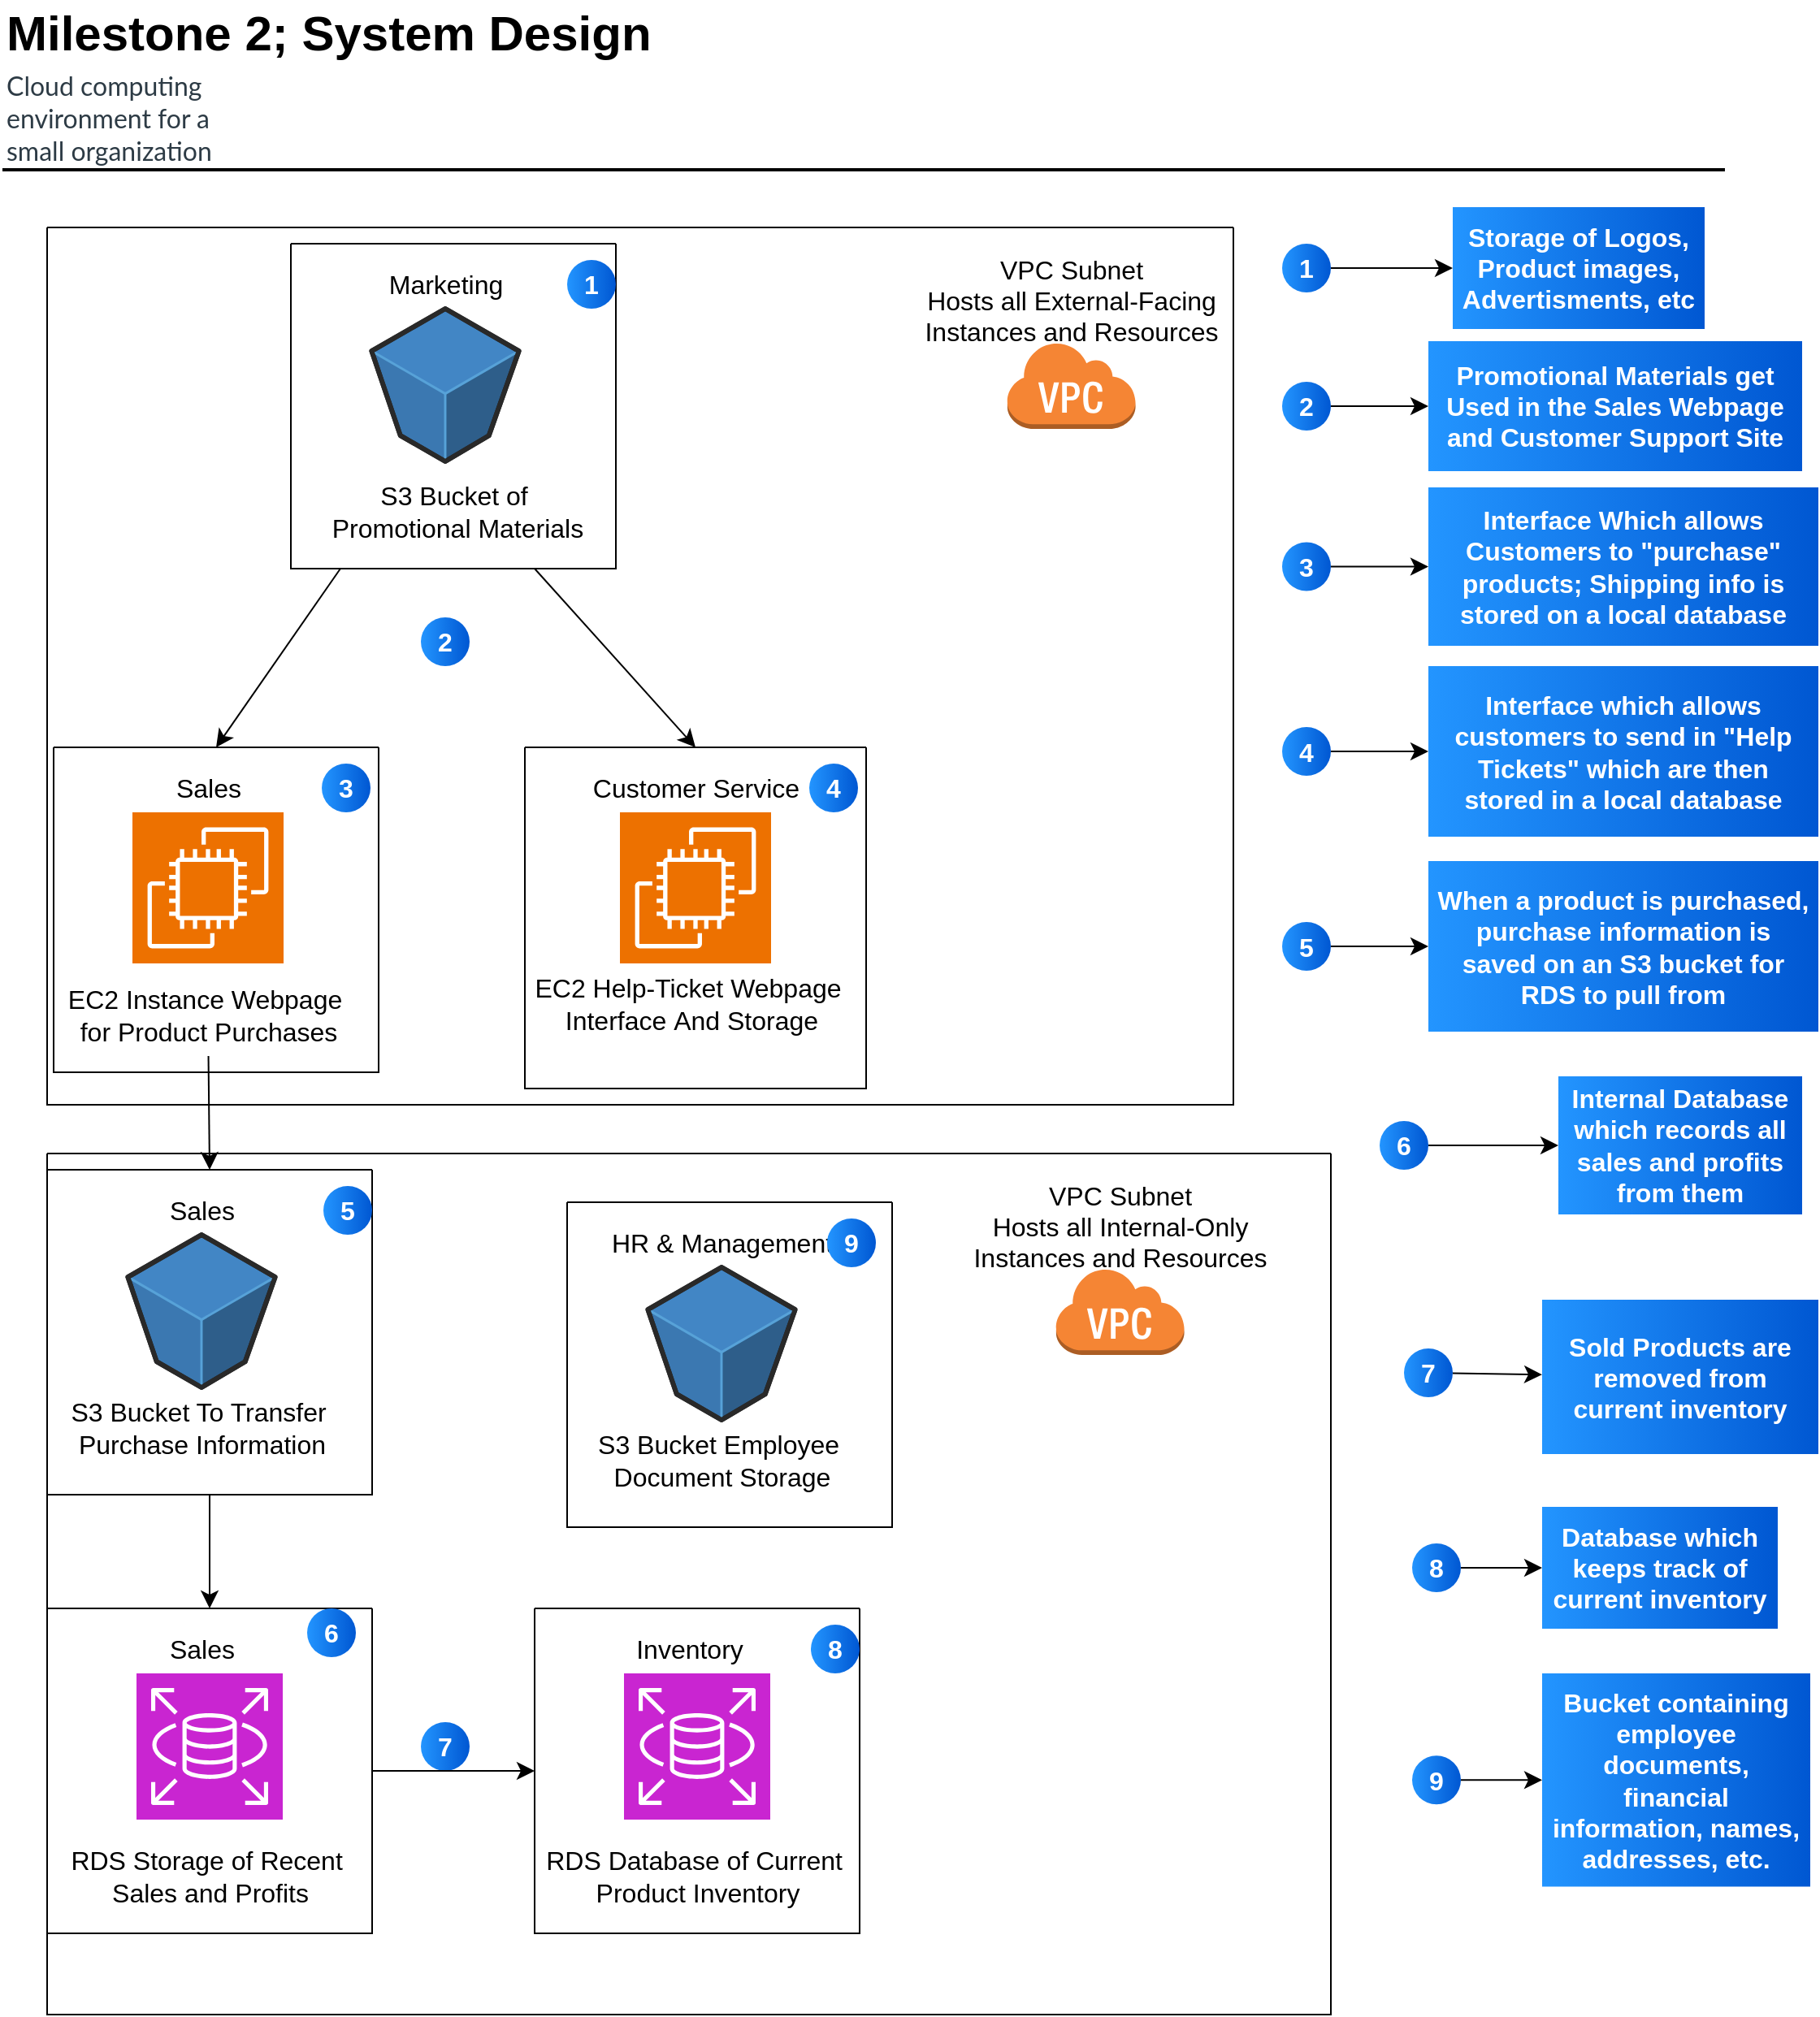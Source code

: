<mxfile version="24.7.6">
  <diagram id="Ht1M8jgEwFfnCIfOTk4-" name="Page-1">
    <mxGraphModel dx="867" dy="514" grid="1" gridSize="10" guides="1" tooltips="1" connect="1" arrows="1" fold="1" page="1" pageScale="1" pageWidth="1169" pageHeight="827" math="0" shadow="0">
      <root>
        <mxCell id="0" />
        <mxCell id="1" parent="0" />
        <mxCell id="-QjtrjUzRDEMRZ5MF8oH-47" value="Milestone 2; System Design" style="text;html=1;resizable=0;points=[];autosize=1;align=left;verticalAlign=top;spacingTop=-4;fontSize=30;fontStyle=1" parent="1" vertex="1">
          <mxGeometry x="52.5" y="40" width="400" height="40" as="geometry" />
        </mxCell>
        <mxCell id="-QjtrjUzRDEMRZ5MF8oH-48" value="&lt;span style=&quot;color: rgb(45, 59, 69); font-family: &amp;quot;Lato Extended&amp;quot;, Lato, &amp;quot;Helvetica Neue&amp;quot;, Helvetica, Arial, sans-serif; text-wrap: wrap; background-color: rgb(255, 255, 255);&quot;&gt;Cloud computing environment for a small&amp;nbsp;&lt;/span&gt;&lt;span style=&quot;background-color: rgb(255, 255, 255); color: rgb(45, 59, 69); font-family: &amp;quot;Lato Extended&amp;quot;, Lato, &amp;quot;Helvetica Neue&amp;quot;, Helvetica, Arial, sans-serif; text-wrap: wrap;&quot;&gt;organization&lt;/span&gt;" style="text;html=1;resizable=0;points=[];autosize=1;align=left;verticalAlign=top;spacingTop=-4;fontSize=16;" parent="1" vertex="1">
          <mxGeometry x="52.5" y="80" width="410" height="30" as="geometry" />
        </mxCell>
        <mxCell id="SCVMTBWpLvtzJIhz15lM-1" value="" style="line;strokeWidth=2;html=1;fontSize=14;" parent="1" vertex="1">
          <mxGeometry x="52.5" y="139.5" width="1060" height="10" as="geometry" />
        </mxCell>
        <mxCell id="WjiTVwTJicyw8HLRP1PZ-48" style="edgeStyle=none;curved=1;rounded=0;orthogonalLoop=1;jettySize=auto;html=1;entryX=0.5;entryY=0;entryDx=0;entryDy=0;fontSize=12;startSize=8;endSize=8;" edge="1" parent="1" source="WjiTVwTJicyw8HLRP1PZ-30" target="WjiTVwTJicyw8HLRP1PZ-4">
          <mxGeometry relative="1" as="geometry" />
        </mxCell>
        <mxCell id="WjiTVwTJicyw8HLRP1PZ-50" style="edgeStyle=none;curved=1;rounded=0;orthogonalLoop=1;jettySize=auto;html=1;exitX=0.75;exitY=1;exitDx=0;exitDy=0;entryX=0.5;entryY=0;entryDx=0;entryDy=0;fontSize=12;startSize=8;endSize=8;" edge="1" parent="1" source="WjiTVwTJicyw8HLRP1PZ-30" target="WjiTVwTJicyw8HLRP1PZ-8">
          <mxGeometry relative="1" as="geometry" />
        </mxCell>
        <mxCell id="WjiTVwTJicyw8HLRP1PZ-30" value="" style="swimlane;startSize=0;" vertex="1" parent="1">
          <mxGeometry x="230" y="190" width="200" height="200" as="geometry">
            <mxRectangle x="70" y="170" width="50" height="40" as="alternateBounds" />
          </mxGeometry>
        </mxCell>
        <mxCell id="WjiTVwTJicyw8HLRP1PZ-31" value="Marketing" style="text;html=1;align=center;verticalAlign=middle;resizable=0;points=[];autosize=1;strokeColor=none;fillColor=none;fontSize=16;" vertex="1" parent="WjiTVwTJicyw8HLRP1PZ-30">
          <mxGeometry x="50" y="10" width="90" height="30" as="geometry" />
        </mxCell>
        <mxCell id="WjiTVwTJicyw8HLRP1PZ-32" value="S3 Bucket of&lt;div&gt;&amp;nbsp;Promotional&amp;nbsp;&lt;span style=&quot;background-color: initial;&quot;&gt;Materials&lt;/span&gt;&lt;/div&gt;" style="text;html=1;align=center;verticalAlign=middle;resizable=0;points=[];autosize=1;strokeColor=none;fillColor=none;fontSize=16;" vertex="1" parent="WjiTVwTJicyw8HLRP1PZ-30">
          <mxGeometry x="10" y="140" width="180" height="50" as="geometry" />
        </mxCell>
        <mxCell id="WjiTVwTJicyw8HLRP1PZ-33" value="" style="verticalLabelPosition=bottom;html=1;verticalAlign=top;strokeWidth=1;align=center;outlineConnect=0;dashed=0;outlineConnect=0;shape=mxgraph.aws3d.s3Bucket;fillColor=#4286c5;strokeColor=#57A2D8;aspect=fixed;" vertex="1" parent="WjiTVwTJicyw8HLRP1PZ-30">
          <mxGeometry x="49.69" y="40" width="90.61" height="94" as="geometry" />
        </mxCell>
        <mxCell id="WjiTVwTJicyw8HLRP1PZ-38" value="" style="swimlane;startSize=0;" vertex="1" parent="1">
          <mxGeometry x="80" y="750" width="790" height="530" as="geometry" />
        </mxCell>
        <mxCell id="WjiTVwTJicyw8HLRP1PZ-40" value="VPC Subnet&lt;div&gt;Hosts all Internal-Only&lt;/div&gt;&lt;div&gt;Instances and Resources&lt;/div&gt;" style="text;html=1;align=center;verticalAlign=middle;resizable=0;points=[];autosize=1;strokeColor=none;fillColor=none;fontSize=16;" vertex="1" parent="WjiTVwTJicyw8HLRP1PZ-38">
          <mxGeometry x="560" y="10" width="200" height="70" as="geometry" />
        </mxCell>
        <mxCell id="WjiTVwTJicyw8HLRP1PZ-41" value="" style="outlineConnect=0;dashed=0;verticalLabelPosition=bottom;verticalAlign=top;align=center;html=1;shape=mxgraph.aws3.virtual_private_cloud;fillColor=#F58534;gradientColor=none;" vertex="1" parent="WjiTVwTJicyw8HLRP1PZ-38">
          <mxGeometry x="620.25" y="70" width="79.5" height="54" as="geometry" />
        </mxCell>
        <mxCell id="WjiTVwTJicyw8HLRP1PZ-60" value="7" style="ellipse;whiteSpace=wrap;html=1;aspect=fixed;rotation=0;gradientColor=#0057D2;strokeColor=none;gradientDirection=east;fillColor=#2395FF;rounded=0;pointerEvents=0;fontFamily=Helvetica;fontSize=16;fontColor=#FFFFFF;spacingTop=4;spacingBottom=4;spacingLeft=4;spacingRight=4;points=[];fontStyle=1" vertex="1" parent="WjiTVwTJicyw8HLRP1PZ-38">
          <mxGeometry x="230" y="350" width="30" height="30" as="geometry" />
        </mxCell>
        <mxCell id="WjiTVwTJicyw8HLRP1PZ-21" value="" style="swimlane;startSize=0;" vertex="1" parent="WjiTVwTJicyw8HLRP1PZ-38">
          <mxGeometry y="280" width="200" height="200" as="geometry">
            <mxRectangle x="70" y="170" width="50" height="40" as="alternateBounds" />
          </mxGeometry>
        </mxCell>
        <mxCell id="WjiTVwTJicyw8HLRP1PZ-22" value="Sales" style="text;html=1;align=center;verticalAlign=middle;resizable=0;points=[];autosize=1;strokeColor=none;fillColor=none;fontSize=16;" vertex="1" parent="WjiTVwTJicyw8HLRP1PZ-21">
          <mxGeometry x="65" y="10" width="60" height="30" as="geometry" />
        </mxCell>
        <mxCell id="WjiTVwTJicyw8HLRP1PZ-23" value="RDS Storage of Recent&amp;nbsp;&lt;div&gt;Sales and Profits&lt;/div&gt;" style="text;html=1;align=center;verticalAlign=middle;resizable=0;points=[];autosize=1;strokeColor=none;fillColor=none;fontSize=16;" vertex="1" parent="WjiTVwTJicyw8HLRP1PZ-21">
          <mxGeometry y="140" width="200" height="50" as="geometry" />
        </mxCell>
        <mxCell id="WjiTVwTJicyw8HLRP1PZ-34" value="" style="sketch=0;points=[[0,0,0],[0.25,0,0],[0.5,0,0],[0.75,0,0],[1,0,0],[0,1,0],[0.25,1,0],[0.5,1,0],[0.75,1,0],[1,1,0],[0,0.25,0],[0,0.5,0],[0,0.75,0],[1,0.25,0],[1,0.5,0],[1,0.75,0]];outlineConnect=0;fontColor=#232F3E;fillColor=#C925D1;strokeColor=#ffffff;dashed=0;verticalLabelPosition=bottom;verticalAlign=top;align=center;html=1;fontSize=12;fontStyle=0;aspect=fixed;shape=mxgraph.aws4.resourceIcon;resIcon=mxgraph.aws4.rds;" vertex="1" parent="WjiTVwTJicyw8HLRP1PZ-21">
          <mxGeometry x="55" y="40" width="90" height="90" as="geometry" />
        </mxCell>
        <mxCell id="WjiTVwTJicyw8HLRP1PZ-59" value="6" style="ellipse;whiteSpace=wrap;html=1;aspect=fixed;rotation=0;gradientColor=#0057D2;strokeColor=none;gradientDirection=east;fillColor=#2395FF;rounded=0;pointerEvents=0;fontFamily=Helvetica;fontSize=16;fontColor=#FFFFFF;spacingTop=4;spacingBottom=4;spacingLeft=4;spacingRight=4;points=[];fontStyle=1" vertex="1" parent="WjiTVwTJicyw8HLRP1PZ-21">
          <mxGeometry x="160" width="30" height="30" as="geometry" />
        </mxCell>
        <mxCell id="WjiTVwTJicyw8HLRP1PZ-17" value="" style="swimlane;startSize=0;" vertex="1" parent="WjiTVwTJicyw8HLRP1PZ-38">
          <mxGeometry x="300" y="280" width="200" height="200" as="geometry">
            <mxRectangle x="330" y="420" width="50" height="40" as="alternateBounds" />
          </mxGeometry>
        </mxCell>
        <mxCell id="WjiTVwTJicyw8HLRP1PZ-18" value="Inventory" style="text;html=1;align=center;verticalAlign=middle;resizable=0;points=[];autosize=1;strokeColor=none;fillColor=none;fontSize=16;" vertex="1" parent="WjiTVwTJicyw8HLRP1PZ-17">
          <mxGeometry x="50" y="10" width="90" height="30" as="geometry" />
        </mxCell>
        <mxCell id="WjiTVwTJicyw8HLRP1PZ-19" value="RDS Database of Current&amp;nbsp;&lt;div&gt;Product Inventory&lt;/div&gt;" style="text;html=1;align=center;verticalAlign=middle;resizable=0;points=[];autosize=1;strokeColor=none;fillColor=none;fontSize=16;" vertex="1" parent="WjiTVwTJicyw8HLRP1PZ-17">
          <mxGeometry x="-5" y="140" width="210" height="50" as="geometry" />
        </mxCell>
        <mxCell id="WjiTVwTJicyw8HLRP1PZ-36" value="" style="sketch=0;points=[[0,0,0],[0.25,0,0],[0.5,0,0],[0.75,0,0],[1,0,0],[0,1,0],[0.25,1,0],[0.5,1,0],[0.75,1,0],[1,1,0],[0,0.25,0],[0,0.5,0],[0,0.75,0],[1,0.25,0],[1,0.5,0],[1,0.75,0]];outlineConnect=0;fontColor=#232F3E;fillColor=#C925D1;strokeColor=#ffffff;dashed=0;verticalLabelPosition=bottom;verticalAlign=top;align=center;html=1;fontSize=12;fontStyle=0;aspect=fixed;shape=mxgraph.aws4.resourceIcon;resIcon=mxgraph.aws4.rds;" vertex="1" parent="WjiTVwTJicyw8HLRP1PZ-17">
          <mxGeometry x="55" y="40" width="90" height="90" as="geometry" />
        </mxCell>
        <mxCell id="WjiTVwTJicyw8HLRP1PZ-61" value="8" style="ellipse;whiteSpace=wrap;html=1;aspect=fixed;rotation=0;gradientColor=#0057D2;strokeColor=none;gradientDirection=east;fillColor=#2395FF;rounded=0;pointerEvents=0;fontFamily=Helvetica;fontSize=16;fontColor=#FFFFFF;spacingTop=4;spacingBottom=4;spacingLeft=4;spacingRight=4;points=[];fontStyle=1" vertex="1" parent="WjiTVwTJicyw8HLRP1PZ-17">
          <mxGeometry x="170" y="10" width="30" height="30" as="geometry" />
        </mxCell>
        <mxCell id="WjiTVwTJicyw8HLRP1PZ-47" style="edgeStyle=none;curved=1;rounded=0;orthogonalLoop=1;jettySize=auto;html=1;exitX=1;exitY=0.5;exitDx=0;exitDy=0;entryX=0;entryY=0.5;entryDx=0;entryDy=0;fontSize=12;startSize=8;endSize=8;" edge="1" parent="WjiTVwTJicyw8HLRP1PZ-38" source="WjiTVwTJicyw8HLRP1PZ-21" target="WjiTVwTJicyw8HLRP1PZ-17">
          <mxGeometry relative="1" as="geometry" />
        </mxCell>
        <mxCell id="WjiTVwTJicyw8HLRP1PZ-13" value="" style="swimlane;startSize=0;" vertex="1" parent="WjiTVwTJicyw8HLRP1PZ-38">
          <mxGeometry x="320" y="30" width="200" height="200" as="geometry">
            <mxRectangle x="70" y="170" width="50" height="40" as="alternateBounds" />
          </mxGeometry>
        </mxCell>
        <mxCell id="WjiTVwTJicyw8HLRP1PZ-14" value="HR &amp;amp; Management" style="text;html=1;align=center;verticalAlign=middle;resizable=0;points=[];autosize=1;strokeColor=none;fillColor=none;fontSize=16;" vertex="1" parent="WjiTVwTJicyw8HLRP1PZ-13">
          <mxGeometry x="15" y="10" width="160" height="30" as="geometry" />
        </mxCell>
        <mxCell id="WjiTVwTJicyw8HLRP1PZ-15" value="S3 Bucket Employee&amp;nbsp;&lt;div&gt;Document Storage&lt;/div&gt;" style="text;html=1;align=center;verticalAlign=middle;resizable=0;points=[];autosize=1;strokeColor=none;fillColor=none;fontSize=16;" vertex="1" parent="WjiTVwTJicyw8HLRP1PZ-13">
          <mxGeometry x="5" y="134" width="180" height="50" as="geometry" />
        </mxCell>
        <mxCell id="WjiTVwTJicyw8HLRP1PZ-16" value="" style="verticalLabelPosition=bottom;html=1;verticalAlign=top;strokeWidth=1;align=center;outlineConnect=0;dashed=0;outlineConnect=0;shape=mxgraph.aws3d.s3Bucket;fillColor=#4286c5;strokeColor=#57A2D8;aspect=fixed;" vertex="1" parent="WjiTVwTJicyw8HLRP1PZ-13">
          <mxGeometry x="49.69" y="40" width="90.61" height="94" as="geometry" />
        </mxCell>
        <mxCell id="WjiTVwTJicyw8HLRP1PZ-62" value="9" style="ellipse;whiteSpace=wrap;html=1;aspect=fixed;rotation=0;gradientColor=#0057D2;strokeColor=none;gradientDirection=east;fillColor=#2395FF;rounded=0;pointerEvents=0;fontFamily=Helvetica;fontSize=16;fontColor=#FFFFFF;spacingTop=4;spacingBottom=4;spacingLeft=4;spacingRight=4;points=[];fontStyle=1" vertex="1" parent="WjiTVwTJicyw8HLRP1PZ-13">
          <mxGeometry x="160" y="10" width="30" height="30" as="geometry" />
        </mxCell>
        <mxCell id="WjiTVwTJicyw8HLRP1PZ-97" value="" style="swimlane;startSize=0;" vertex="1" parent="WjiTVwTJicyw8HLRP1PZ-38">
          <mxGeometry y="10" width="200" height="200" as="geometry">
            <mxRectangle x="70" y="170" width="50" height="40" as="alternateBounds" />
          </mxGeometry>
        </mxCell>
        <mxCell id="WjiTVwTJicyw8HLRP1PZ-98" value="Sales" style="text;html=1;align=center;verticalAlign=middle;resizable=0;points=[];autosize=1;strokeColor=none;fillColor=none;fontSize=16;" vertex="1" parent="WjiTVwTJicyw8HLRP1PZ-97">
          <mxGeometry x="65" y="10" width="60" height="30" as="geometry" />
        </mxCell>
        <mxCell id="WjiTVwTJicyw8HLRP1PZ-99" value="S3 Bucket To Transfer&amp;nbsp;&lt;div&gt;Purchase Information&lt;/div&gt;" style="text;html=1;align=center;verticalAlign=middle;resizable=0;points=[];autosize=1;strokeColor=none;fillColor=none;fontSize=16;" vertex="1" parent="WjiTVwTJicyw8HLRP1PZ-97">
          <mxGeometry y="134" width="190" height="50" as="geometry" />
        </mxCell>
        <mxCell id="WjiTVwTJicyw8HLRP1PZ-100" value="" style="verticalLabelPosition=bottom;html=1;verticalAlign=top;strokeWidth=1;align=center;outlineConnect=0;dashed=0;outlineConnect=0;shape=mxgraph.aws3d.s3Bucket;fillColor=#4286c5;strokeColor=#57A2D8;aspect=fixed;" vertex="1" parent="WjiTVwTJicyw8HLRP1PZ-97">
          <mxGeometry x="49.69" y="40" width="90.61" height="94" as="geometry" />
        </mxCell>
        <mxCell id="WjiTVwTJicyw8HLRP1PZ-58" value="5" style="ellipse;whiteSpace=wrap;html=1;aspect=fixed;rotation=0;gradientColor=#0057D2;strokeColor=none;gradientDirection=east;fillColor=#2395FF;rounded=0;pointerEvents=0;fontFamily=Helvetica;fontSize=16;fontColor=#FFFFFF;spacingTop=4;spacingBottom=4;spacingLeft=4;spacingRight=4;points=[];fontStyle=1" vertex="1" parent="WjiTVwTJicyw8HLRP1PZ-97">
          <mxGeometry x="170" y="10" width="30" height="30" as="geometry" />
        </mxCell>
        <mxCell id="WjiTVwTJicyw8HLRP1PZ-46" style="edgeStyle=none;curved=1;rounded=0;orthogonalLoop=1;jettySize=auto;html=1;entryX=0.5;entryY=0;entryDx=0;entryDy=0;fontSize=12;startSize=8;endSize=8;" edge="1" parent="WjiTVwTJicyw8HLRP1PZ-38" source="WjiTVwTJicyw8HLRP1PZ-97" target="WjiTVwTJicyw8HLRP1PZ-21">
          <mxGeometry relative="1" as="geometry" />
        </mxCell>
        <mxCell id="WjiTVwTJicyw8HLRP1PZ-42" value="" style="swimlane;startSize=0;" vertex="1" parent="1">
          <mxGeometry x="80" y="180" width="730" height="540" as="geometry" />
        </mxCell>
        <mxCell id="WjiTVwTJicyw8HLRP1PZ-43" value="VPC Subnet&lt;div&gt;Hosts all External-Facing&lt;/div&gt;&lt;div&gt;Instances and Resources&lt;/div&gt;" style="text;html=1;align=center;verticalAlign=middle;resizable=0;points=[];autosize=1;strokeColor=none;fillColor=none;fontSize=16;" vertex="1" parent="WjiTVwTJicyw8HLRP1PZ-42">
          <mxGeometry x="530" y="10" width="200" height="70" as="geometry" />
        </mxCell>
        <mxCell id="WjiTVwTJicyw8HLRP1PZ-44" value="" style="outlineConnect=0;dashed=0;verticalLabelPosition=bottom;verticalAlign=top;align=center;html=1;shape=mxgraph.aws3.virtual_private_cloud;fillColor=#F58534;gradientColor=none;" vertex="1" parent="WjiTVwTJicyw8HLRP1PZ-42">
          <mxGeometry x="590.25" y="70" width="79.5" height="54" as="geometry" />
        </mxCell>
        <mxCell id="WjiTVwTJicyw8HLRP1PZ-8" value="" style="swimlane;startSize=0;" vertex="1" parent="WjiTVwTJicyw8HLRP1PZ-42">
          <mxGeometry x="294" y="320" width="210" height="210" as="geometry">
            <mxRectangle x="70" y="170" width="50" height="40" as="alternateBounds" />
          </mxGeometry>
        </mxCell>
        <mxCell id="WjiTVwTJicyw8HLRP1PZ-9" value="Customer Service" style="text;html=1;align=center;verticalAlign=middle;resizable=0;points=[];autosize=1;strokeColor=none;fillColor=none;fontSize=16;" vertex="1" parent="WjiTVwTJicyw8HLRP1PZ-8">
          <mxGeometry x="30" y="10" width="150" height="30" as="geometry" />
        </mxCell>
        <mxCell id="WjiTVwTJicyw8HLRP1PZ-10" value="" style="sketch=0;points=[[0,0,0],[0.25,0,0],[0.5,0,0],[0.75,0,0],[1,0,0],[0,1,0],[0.25,1,0],[0.5,1,0],[0.75,1,0],[1,1,0],[0,0.25,0],[0,0.5,0],[0,0.75,0],[1,0.25,0],[1,0.5,0],[1,0.75,0]];outlineConnect=0;fontColor=#232F3E;fillColor=#ED7100;strokeColor=#ffffff;dashed=0;verticalLabelPosition=bottom;verticalAlign=top;align=center;html=1;fontSize=12;fontStyle=0;aspect=fixed;shape=mxgraph.aws4.resourceIcon;resIcon=mxgraph.aws4.ec2;" vertex="1" parent="WjiTVwTJicyw8HLRP1PZ-8">
          <mxGeometry x="58.5" y="40" width="93" height="93" as="geometry" />
        </mxCell>
        <mxCell id="WjiTVwTJicyw8HLRP1PZ-11" value="EC2 Help-Ticket Webpage&lt;br&gt;&lt;div&gt;&lt;span style=&quot;background-color: initial;&quot;&gt;&amp;nbsp;&lt;/span&gt;&lt;span style=&quot;background-color: initial;&quot;&gt;Interface&amp;nbsp;&lt;/span&gt;And Storage&lt;/div&gt;" style="text;html=1;align=center;verticalAlign=middle;resizable=0;points=[];autosize=1;strokeColor=none;fillColor=none;fontSize=16;" vertex="1" parent="WjiTVwTJicyw8HLRP1PZ-8">
          <mxGeometry x="-5" y="133" width="210" height="50" as="geometry" />
        </mxCell>
        <mxCell id="WjiTVwTJicyw8HLRP1PZ-57" value="4" style="ellipse;whiteSpace=wrap;html=1;aspect=fixed;rotation=0;gradientColor=#0057D2;strokeColor=none;gradientDirection=east;fillColor=#2395FF;rounded=0;pointerEvents=0;fontFamily=Helvetica;fontSize=16;fontColor=#FFFFFF;spacingTop=4;spacingBottom=4;spacingLeft=4;spacingRight=4;points=[];fontStyle=1" vertex="1" parent="WjiTVwTJicyw8HLRP1PZ-8">
          <mxGeometry x="175" y="10" width="30" height="30" as="geometry" />
        </mxCell>
        <mxCell id="WjiTVwTJicyw8HLRP1PZ-4" value="" style="swimlane;startSize=0;" vertex="1" parent="WjiTVwTJicyw8HLRP1PZ-42">
          <mxGeometry x="4" y="320" width="200" height="200" as="geometry">
            <mxRectangle x="70" y="170" width="50" height="40" as="alternateBounds" />
          </mxGeometry>
        </mxCell>
        <mxCell id="WjiTVwTJicyw8HLRP1PZ-5" value="Sales" style="text;html=1;align=center;verticalAlign=middle;resizable=0;points=[];autosize=1;strokeColor=none;fillColor=none;fontSize=16;" vertex="1" parent="WjiTVwTJicyw8HLRP1PZ-4">
          <mxGeometry x="65" y="10" width="60" height="30" as="geometry" />
        </mxCell>
        <mxCell id="WjiTVwTJicyw8HLRP1PZ-7" value="EC2 Instance Webpage&amp;nbsp;&lt;div&gt;for Product Purchases&lt;/div&gt;" style="text;html=1;align=center;verticalAlign=middle;resizable=0;points=[];autosize=1;strokeColor=none;fillColor=none;fontSize=16;" vertex="1" parent="WjiTVwTJicyw8HLRP1PZ-4">
          <mxGeometry x="-5" y="140" width="200" height="50" as="geometry" />
        </mxCell>
        <mxCell id="WjiTVwTJicyw8HLRP1PZ-35" value="" style="sketch=0;points=[[0,0,0],[0.25,0,0],[0.5,0,0],[0.75,0,0],[1,0,0],[0,1,0],[0.25,1,0],[0.5,1,0],[0.75,1,0],[1,1,0],[0,0.25,0],[0,0.5,0],[0,0.75,0],[1,0.25,0],[1,0.5,0],[1,0.75,0]];outlineConnect=0;fontColor=#232F3E;fillColor=#ED7100;strokeColor=#ffffff;dashed=0;verticalLabelPosition=bottom;verticalAlign=top;align=center;html=1;fontSize=12;fontStyle=0;aspect=fixed;shape=mxgraph.aws4.resourceIcon;resIcon=mxgraph.aws4.ec2;" vertex="1" parent="WjiTVwTJicyw8HLRP1PZ-4">
          <mxGeometry x="48.5" y="40" width="93" height="93" as="geometry" />
        </mxCell>
        <mxCell id="WjiTVwTJicyw8HLRP1PZ-56" value="3" style="ellipse;whiteSpace=wrap;html=1;aspect=fixed;rotation=0;gradientColor=#0057D2;strokeColor=none;gradientDirection=east;fillColor=#2395FF;rounded=0;pointerEvents=0;fontFamily=Helvetica;fontSize=16;fontColor=#FFFFFF;spacingTop=4;spacingBottom=4;spacingLeft=4;spacingRight=4;points=[];fontStyle=1" vertex="1" parent="WjiTVwTJicyw8HLRP1PZ-4">
          <mxGeometry x="165" y="10" width="30" height="30" as="geometry" />
        </mxCell>
        <mxCell id="WjiTVwTJicyw8HLRP1PZ-52" value="1" style="ellipse;whiteSpace=wrap;html=1;aspect=fixed;rotation=0;gradientColor=#0057D2;strokeColor=none;gradientDirection=east;fillColor=#2395FF;rounded=0;pointerEvents=0;fontFamily=Helvetica;fontSize=16;fontColor=#FFFFFF;spacingTop=4;spacingBottom=4;spacingLeft=4;spacingRight=4;points=[];fontStyle=1" vertex="1" parent="WjiTVwTJicyw8HLRP1PZ-42">
          <mxGeometry x="320" y="20" width="30" height="30" as="geometry" />
        </mxCell>
        <mxCell id="WjiTVwTJicyw8HLRP1PZ-53" value="2" style="ellipse;whiteSpace=wrap;html=1;aspect=fixed;rotation=0;gradientColor=#0057D2;strokeColor=none;gradientDirection=east;fillColor=#2395FF;rounded=0;pointerEvents=0;fontFamily=Helvetica;fontSize=16;fontColor=#FFFFFF;spacingTop=4;spacingBottom=4;spacingLeft=4;spacingRight=4;points=[];fontStyle=1" vertex="1" parent="WjiTVwTJicyw8HLRP1PZ-42">
          <mxGeometry x="230" y="240" width="30" height="30" as="geometry" />
        </mxCell>
        <mxCell id="WjiTVwTJicyw8HLRP1PZ-65" value="" style="edgeStyle=none;curved=1;rounded=0;orthogonalLoop=1;jettySize=auto;html=1;fontSize=12;startSize=8;endSize=8;" edge="1" parent="1" source="WjiTVwTJicyw8HLRP1PZ-63" target="WjiTVwTJicyw8HLRP1PZ-64">
          <mxGeometry relative="1" as="geometry" />
        </mxCell>
        <mxCell id="WjiTVwTJicyw8HLRP1PZ-63" value="1" style="ellipse;whiteSpace=wrap;html=1;aspect=fixed;rotation=0;gradientColor=#0057D2;strokeColor=none;gradientDirection=east;fillColor=#2395FF;rounded=0;pointerEvents=0;fontFamily=Helvetica;fontSize=16;fontColor=#FFFFFF;spacingTop=4;spacingBottom=4;spacingLeft=4;spacingRight=4;points=[];fontStyle=1" vertex="1" parent="1">
          <mxGeometry x="840" y="190" width="30" height="30" as="geometry" />
        </mxCell>
        <mxCell id="WjiTVwTJicyw8HLRP1PZ-64" value="Storage of Logos, Product images, Advertisments, etc" style="whiteSpace=wrap;html=1;fontSize=16;fillColor=#2395FF;strokeColor=none;fontColor=#FFFFFF;gradientColor=#0057D2;gradientDirection=east;rounded=0;pointerEvents=0;spacingTop=4;spacingBottom=4;spacingLeft=4;spacingRight=4;fontStyle=1;" vertex="1" parent="1">
          <mxGeometry x="945" y="167.5" width="155" height="75" as="geometry" />
        </mxCell>
        <mxCell id="WjiTVwTJicyw8HLRP1PZ-68" value="" style="edgeStyle=none;curved=1;rounded=0;orthogonalLoop=1;jettySize=auto;html=1;fontSize=12;startSize=8;endSize=8;" edge="1" parent="1" source="WjiTVwTJicyw8HLRP1PZ-66" target="WjiTVwTJicyw8HLRP1PZ-67">
          <mxGeometry relative="1" as="geometry" />
        </mxCell>
        <mxCell id="WjiTVwTJicyw8HLRP1PZ-66" value="2" style="ellipse;whiteSpace=wrap;html=1;aspect=fixed;rotation=0;gradientColor=#0057D2;strokeColor=none;gradientDirection=east;fillColor=#2395FF;rounded=0;pointerEvents=0;fontFamily=Helvetica;fontSize=16;fontColor=#FFFFFF;spacingTop=4;spacingBottom=4;spacingLeft=4;spacingRight=4;points=[];fontStyle=1" vertex="1" parent="1">
          <mxGeometry x="840" y="275" width="30" height="30" as="geometry" />
        </mxCell>
        <mxCell id="WjiTVwTJicyw8HLRP1PZ-67" value="Promotional Materials get Used in the Sales Webpage and Customer Support Site" style="whiteSpace=wrap;html=1;fontSize=16;fillColor=#2395FF;strokeColor=none;fontColor=#FFFFFF;gradientColor=#0057D2;gradientDirection=east;rounded=0;pointerEvents=0;spacingTop=4;spacingBottom=4;spacingLeft=4;spacingRight=4;fontStyle=1;" vertex="1" parent="1">
          <mxGeometry x="930" y="250" width="230" height="80" as="geometry" />
        </mxCell>
        <mxCell id="WjiTVwTJicyw8HLRP1PZ-71" value="" style="edgeStyle=none;curved=1;rounded=0;orthogonalLoop=1;jettySize=auto;html=1;fontSize=12;startSize=8;endSize=8;" edge="1" parent="1" source="WjiTVwTJicyw8HLRP1PZ-69" target="WjiTVwTJicyw8HLRP1PZ-70">
          <mxGeometry relative="1" as="geometry" />
        </mxCell>
        <mxCell id="WjiTVwTJicyw8HLRP1PZ-69" value="3" style="ellipse;whiteSpace=wrap;html=1;aspect=fixed;rotation=0;gradientColor=#0057D2;strokeColor=none;gradientDirection=east;fillColor=#2395FF;rounded=0;pointerEvents=0;fontFamily=Helvetica;fontSize=16;fontColor=#FFFFFF;spacingTop=4;spacingBottom=4;spacingLeft=4;spacingRight=4;points=[];fontStyle=1" vertex="1" parent="1">
          <mxGeometry x="840" y="373.75" width="30" height="30" as="geometry" />
        </mxCell>
        <mxCell id="WjiTVwTJicyw8HLRP1PZ-70" value="Interface Which allows Customers to &quot;purchase&quot; products; Shipping info is stored on a local database" style="whiteSpace=wrap;html=1;fontSize=16;fillColor=#2395FF;strokeColor=none;fontColor=#FFFFFF;gradientColor=#0057D2;gradientDirection=east;rounded=0;pointerEvents=0;spacingTop=4;spacingBottom=4;spacingLeft=4;spacingRight=4;fontStyle=1;" vertex="1" parent="1">
          <mxGeometry x="930" y="340" width="240" height="97.5" as="geometry" />
        </mxCell>
        <mxCell id="WjiTVwTJicyw8HLRP1PZ-76" value="" style="edgeStyle=none;curved=1;rounded=0;orthogonalLoop=1;jettySize=auto;html=1;fontSize=12;startSize=8;endSize=8;" edge="1" parent="1" source="WjiTVwTJicyw8HLRP1PZ-72" target="WjiTVwTJicyw8HLRP1PZ-75">
          <mxGeometry relative="1" as="geometry" />
        </mxCell>
        <mxCell id="WjiTVwTJicyw8HLRP1PZ-72" value="4" style="ellipse;whiteSpace=wrap;html=1;aspect=fixed;rotation=0;gradientColor=#0057D2;strokeColor=none;gradientDirection=east;fillColor=#2395FF;rounded=0;pointerEvents=0;fontFamily=Helvetica;fontSize=16;fontColor=#FFFFFF;spacingTop=4;spacingBottom=4;spacingLeft=4;spacingRight=4;points=[];fontStyle=1" vertex="1" parent="1">
          <mxGeometry x="840" y="487.5" width="30" height="30" as="geometry" />
        </mxCell>
        <mxCell id="WjiTVwTJicyw8HLRP1PZ-75" value="Interface which allows customers to send in &quot;Help Tickets&quot; which are then stored in a local database" style="whiteSpace=wrap;html=1;fontSize=16;fillColor=#2395FF;strokeColor=none;fontColor=#FFFFFF;gradientColor=#0057D2;gradientDirection=east;rounded=0;pointerEvents=0;spacingTop=4;spacingBottom=4;spacingLeft=4;spacingRight=4;fontStyle=1;" vertex="1" parent="1">
          <mxGeometry x="930" y="450" width="240" height="105" as="geometry" />
        </mxCell>
        <mxCell id="WjiTVwTJicyw8HLRP1PZ-79" value="" style="edgeStyle=none;curved=1;rounded=0;orthogonalLoop=1;jettySize=auto;html=1;fontSize=12;startSize=8;endSize=8;" edge="1" parent="1" source="WjiTVwTJicyw8HLRP1PZ-77" target="WjiTVwTJicyw8HLRP1PZ-78">
          <mxGeometry relative="1" as="geometry" />
        </mxCell>
        <mxCell id="WjiTVwTJicyw8HLRP1PZ-77" value="5" style="ellipse;whiteSpace=wrap;html=1;aspect=fixed;rotation=0;gradientColor=#0057D2;strokeColor=none;gradientDirection=east;fillColor=#2395FF;rounded=0;pointerEvents=0;fontFamily=Helvetica;fontSize=16;fontColor=#FFFFFF;spacingTop=4;spacingBottom=4;spacingLeft=4;spacingRight=4;points=[];fontStyle=1" vertex="1" parent="1">
          <mxGeometry x="840" y="607.5" width="30" height="30" as="geometry" />
        </mxCell>
        <mxCell id="WjiTVwTJicyw8HLRP1PZ-78" value="When a product is purchased, purchase information is saved on an S3 bucket for RDS to pull from" style="whiteSpace=wrap;html=1;fontSize=16;fillColor=#2395FF;strokeColor=none;fontColor=#FFFFFF;gradientColor=#0057D2;gradientDirection=east;rounded=0;pointerEvents=0;spacingTop=4;spacingBottom=4;spacingLeft=4;spacingRight=4;fontStyle=1;" vertex="1" parent="1">
          <mxGeometry x="930" y="570" width="240" height="105" as="geometry" />
        </mxCell>
        <mxCell id="WjiTVwTJicyw8HLRP1PZ-82" value="" style="edgeStyle=none;curved=1;rounded=0;orthogonalLoop=1;jettySize=auto;html=1;fontSize=12;startSize=8;endSize=8;" edge="1" parent="1" source="WjiTVwTJicyw8HLRP1PZ-80" target="WjiTVwTJicyw8HLRP1PZ-81">
          <mxGeometry relative="1" as="geometry" />
        </mxCell>
        <mxCell id="WjiTVwTJicyw8HLRP1PZ-80" value="6" style="ellipse;whiteSpace=wrap;html=1;aspect=fixed;rotation=0;gradientColor=#0057D2;strokeColor=none;gradientDirection=east;fillColor=#2395FF;rounded=0;pointerEvents=0;fontFamily=Helvetica;fontSize=16;fontColor=#FFFFFF;spacingTop=4;spacingBottom=4;spacingLeft=4;spacingRight=4;points=[];fontStyle=1" vertex="1" parent="1">
          <mxGeometry x="900" y="730" width="30" height="30" as="geometry" />
        </mxCell>
        <mxCell id="WjiTVwTJicyw8HLRP1PZ-81" value="Internal Database which records all sales and profits from them" style="whiteSpace=wrap;html=1;fontSize=16;fillColor=#2395FF;strokeColor=none;fontColor=#FFFFFF;gradientColor=#0057D2;gradientDirection=east;rounded=0;pointerEvents=0;spacingTop=4;spacingBottom=4;spacingLeft=4;spacingRight=4;fontStyle=1;" vertex="1" parent="1">
          <mxGeometry x="1010" y="702.5" width="150" height="85" as="geometry" />
        </mxCell>
        <mxCell id="WjiTVwTJicyw8HLRP1PZ-85" value="" style="edgeStyle=none;curved=1;rounded=0;orthogonalLoop=1;jettySize=auto;html=1;fontSize=12;startSize=8;endSize=8;" edge="1" parent="1" source="WjiTVwTJicyw8HLRP1PZ-83" target="WjiTVwTJicyw8HLRP1PZ-84">
          <mxGeometry relative="1" as="geometry" />
        </mxCell>
        <mxCell id="WjiTVwTJicyw8HLRP1PZ-83" value="7" style="ellipse;whiteSpace=wrap;html=1;aspect=fixed;rotation=0;gradientColor=#0057D2;strokeColor=none;gradientDirection=east;fillColor=#2395FF;rounded=0;pointerEvents=0;fontFamily=Helvetica;fontSize=16;fontColor=#FFFFFF;spacingTop=4;spacingBottom=4;spacingLeft=4;spacingRight=4;points=[];fontStyle=1" vertex="1" parent="1">
          <mxGeometry x="915" y="870" width="30" height="30" as="geometry" />
        </mxCell>
        <mxCell id="WjiTVwTJicyw8HLRP1PZ-84" value="Sold Products are removed from current inventory" style="whiteSpace=wrap;html=1;fontSize=16;fillColor=#2395FF;strokeColor=none;fontColor=#FFFFFF;gradientColor=#0057D2;gradientDirection=east;rounded=0;pointerEvents=0;spacingTop=4;spacingBottom=4;spacingLeft=4;spacingRight=4;fontStyle=1;" vertex="1" parent="1">
          <mxGeometry x="1000" y="840" width="170" height="95" as="geometry" />
        </mxCell>
        <mxCell id="WjiTVwTJicyw8HLRP1PZ-88" value="" style="edgeStyle=none;curved=1;rounded=0;orthogonalLoop=1;jettySize=auto;html=1;fontSize=12;startSize=8;endSize=8;" edge="1" parent="1" source="WjiTVwTJicyw8HLRP1PZ-86" target="WjiTVwTJicyw8HLRP1PZ-87">
          <mxGeometry relative="1" as="geometry" />
        </mxCell>
        <mxCell id="WjiTVwTJicyw8HLRP1PZ-86" value="8" style="ellipse;whiteSpace=wrap;html=1;aspect=fixed;rotation=0;gradientColor=#0057D2;strokeColor=none;gradientDirection=east;fillColor=#2395FF;rounded=0;pointerEvents=0;fontFamily=Helvetica;fontSize=16;fontColor=#FFFFFF;spacingTop=4;spacingBottom=4;spacingLeft=4;spacingRight=4;points=[];fontStyle=1" vertex="1" parent="1">
          <mxGeometry x="920" y="990" width="30" height="30" as="geometry" />
        </mxCell>
        <mxCell id="WjiTVwTJicyw8HLRP1PZ-87" value="Database which keeps track of current inventory" style="whiteSpace=wrap;html=1;fontSize=16;fillColor=#2395FF;strokeColor=none;fontColor=#FFFFFF;gradientColor=#0057D2;gradientDirection=east;rounded=0;pointerEvents=0;spacingTop=4;spacingBottom=4;spacingLeft=4;spacingRight=4;fontStyle=1;" vertex="1" parent="1">
          <mxGeometry x="1000" y="967.5" width="145" height="75" as="geometry" />
        </mxCell>
        <mxCell id="WjiTVwTJicyw8HLRP1PZ-91" value="" style="edgeStyle=none;curved=1;rounded=0;orthogonalLoop=1;jettySize=auto;html=1;fontSize=12;startSize=8;endSize=8;" edge="1" parent="1" source="WjiTVwTJicyw8HLRP1PZ-89" target="WjiTVwTJicyw8HLRP1PZ-90">
          <mxGeometry relative="1" as="geometry" />
        </mxCell>
        <mxCell id="WjiTVwTJicyw8HLRP1PZ-89" value="9" style="ellipse;whiteSpace=wrap;html=1;aspect=fixed;rotation=0;gradientColor=#0057D2;strokeColor=none;gradientDirection=east;fillColor=#2395FF;rounded=0;pointerEvents=0;fontFamily=Helvetica;fontSize=16;fontColor=#FFFFFF;spacingTop=4;spacingBottom=4;spacingLeft=4;spacingRight=4;points=[];fontStyle=1" vertex="1" parent="1">
          <mxGeometry x="920" y="1120.63" width="30" height="30" as="geometry" />
        </mxCell>
        <mxCell id="WjiTVwTJicyw8HLRP1PZ-90" value="Bucket containing employee documents, financial information, names, addresses, etc." style="whiteSpace=wrap;html=1;fontSize=16;fillColor=#2395FF;strokeColor=none;fontColor=#FFFFFF;gradientColor=#0057D2;gradientDirection=east;rounded=0;pointerEvents=0;spacingTop=4;spacingBottom=4;spacingLeft=4;spacingRight=4;fontStyle=1;" vertex="1" parent="1">
          <mxGeometry x="1000" y="1070" width="165" height="131.25" as="geometry" />
        </mxCell>
        <mxCell id="WjiTVwTJicyw8HLRP1PZ-101" value="" style="edgeStyle=none;curved=1;rounded=0;orthogonalLoop=1;jettySize=auto;html=1;entryX=0.5;entryY=0;entryDx=0;entryDy=0;fontSize=12;startSize=8;endSize=8;" edge="1" parent="1" source="WjiTVwTJicyw8HLRP1PZ-7" target="WjiTVwTJicyw8HLRP1PZ-97">
          <mxGeometry relative="1" as="geometry">
            <mxPoint x="179" y="690" as="sourcePoint" />
            <mxPoint x="180" y="970" as="targetPoint" />
          </mxGeometry>
        </mxCell>
      </root>
    </mxGraphModel>
  </diagram>
</mxfile>
